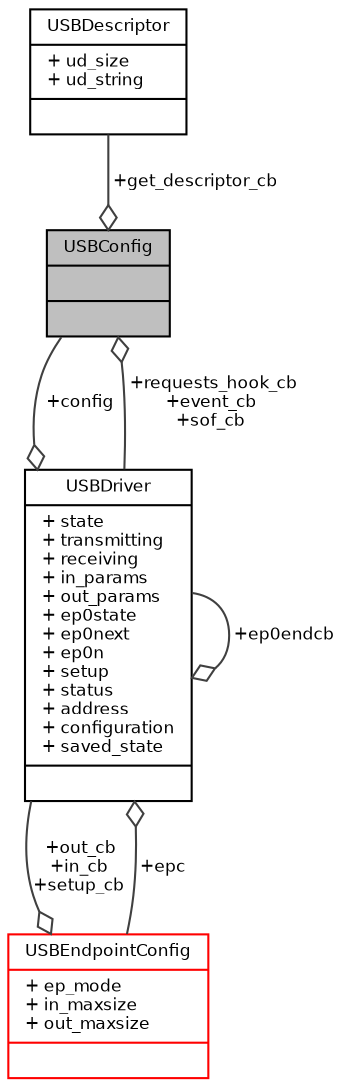 digraph "USBConfig"
{
  bgcolor="transparent";
  edge [fontname="Helvetica",fontsize="8",labelfontname="Helvetica",labelfontsize="8"];
  node [fontname="Helvetica",fontsize="8",shape=record];
  Node1 [label="{USBConfig\n||}",height=0.2,width=0.4,color="black", fillcolor="grey75", style="filled", fontcolor="black"];
  Node2 -> Node1 [color="grey25",fontsize="8",style="solid",label=" +get_descriptor_cb" ,arrowhead="odiamond",fontname="Helvetica"];
  Node2 [label="{USBDescriptor\n|+ ud_size\l+ ud_string\l|}",height=0.2,width=0.4,color="black",URL="$struct_u_s_b_descriptor.html",tooltip="Type of an USB descriptor. "];
  Node3 -> Node1 [color="grey25",fontsize="8",style="solid",label=" +requests_hook_cb\n+event_cb\n+sof_cb" ,arrowhead="odiamond",fontname="Helvetica"];
  Node3 [label="{USBDriver\n|+ state\l+ transmitting\l+ receiving\l+ in_params\l+ out_params\l+ ep0state\l+ ep0next\l+ ep0n\l+ setup\l+ status\l+ address\l+ configuration\l+ saved_state\l|}",height=0.2,width=0.4,color="black",URL="$struct_u_s_b_driver.html",tooltip="Structure representing an USB driver. "];
  Node1 -> Node3 [color="grey25",fontsize="8",style="solid",label=" +config" ,arrowhead="odiamond",fontname="Helvetica"];
  Node3 -> Node3 [color="grey25",fontsize="8",style="solid",label=" +ep0endcb" ,arrowhead="odiamond",fontname="Helvetica"];
  Node4 -> Node3 [color="grey25",fontsize="8",style="solid",label=" +epc" ,arrowhead="odiamond",fontname="Helvetica"];
  Node4 [label="{USBEndpointConfig\n|+ ep_mode\l+ in_maxsize\l+ out_maxsize\l|}",height=0.2,width=0.4,color="red",URL="$struct_u_s_b_endpoint_config.html",tooltip="Type of an USB endpoint configuration structure. "];
  Node3 -> Node4 [color="grey25",fontsize="8",style="solid",label=" +out_cb\n+in_cb\n+setup_cb" ,arrowhead="odiamond",fontname="Helvetica"];
}
